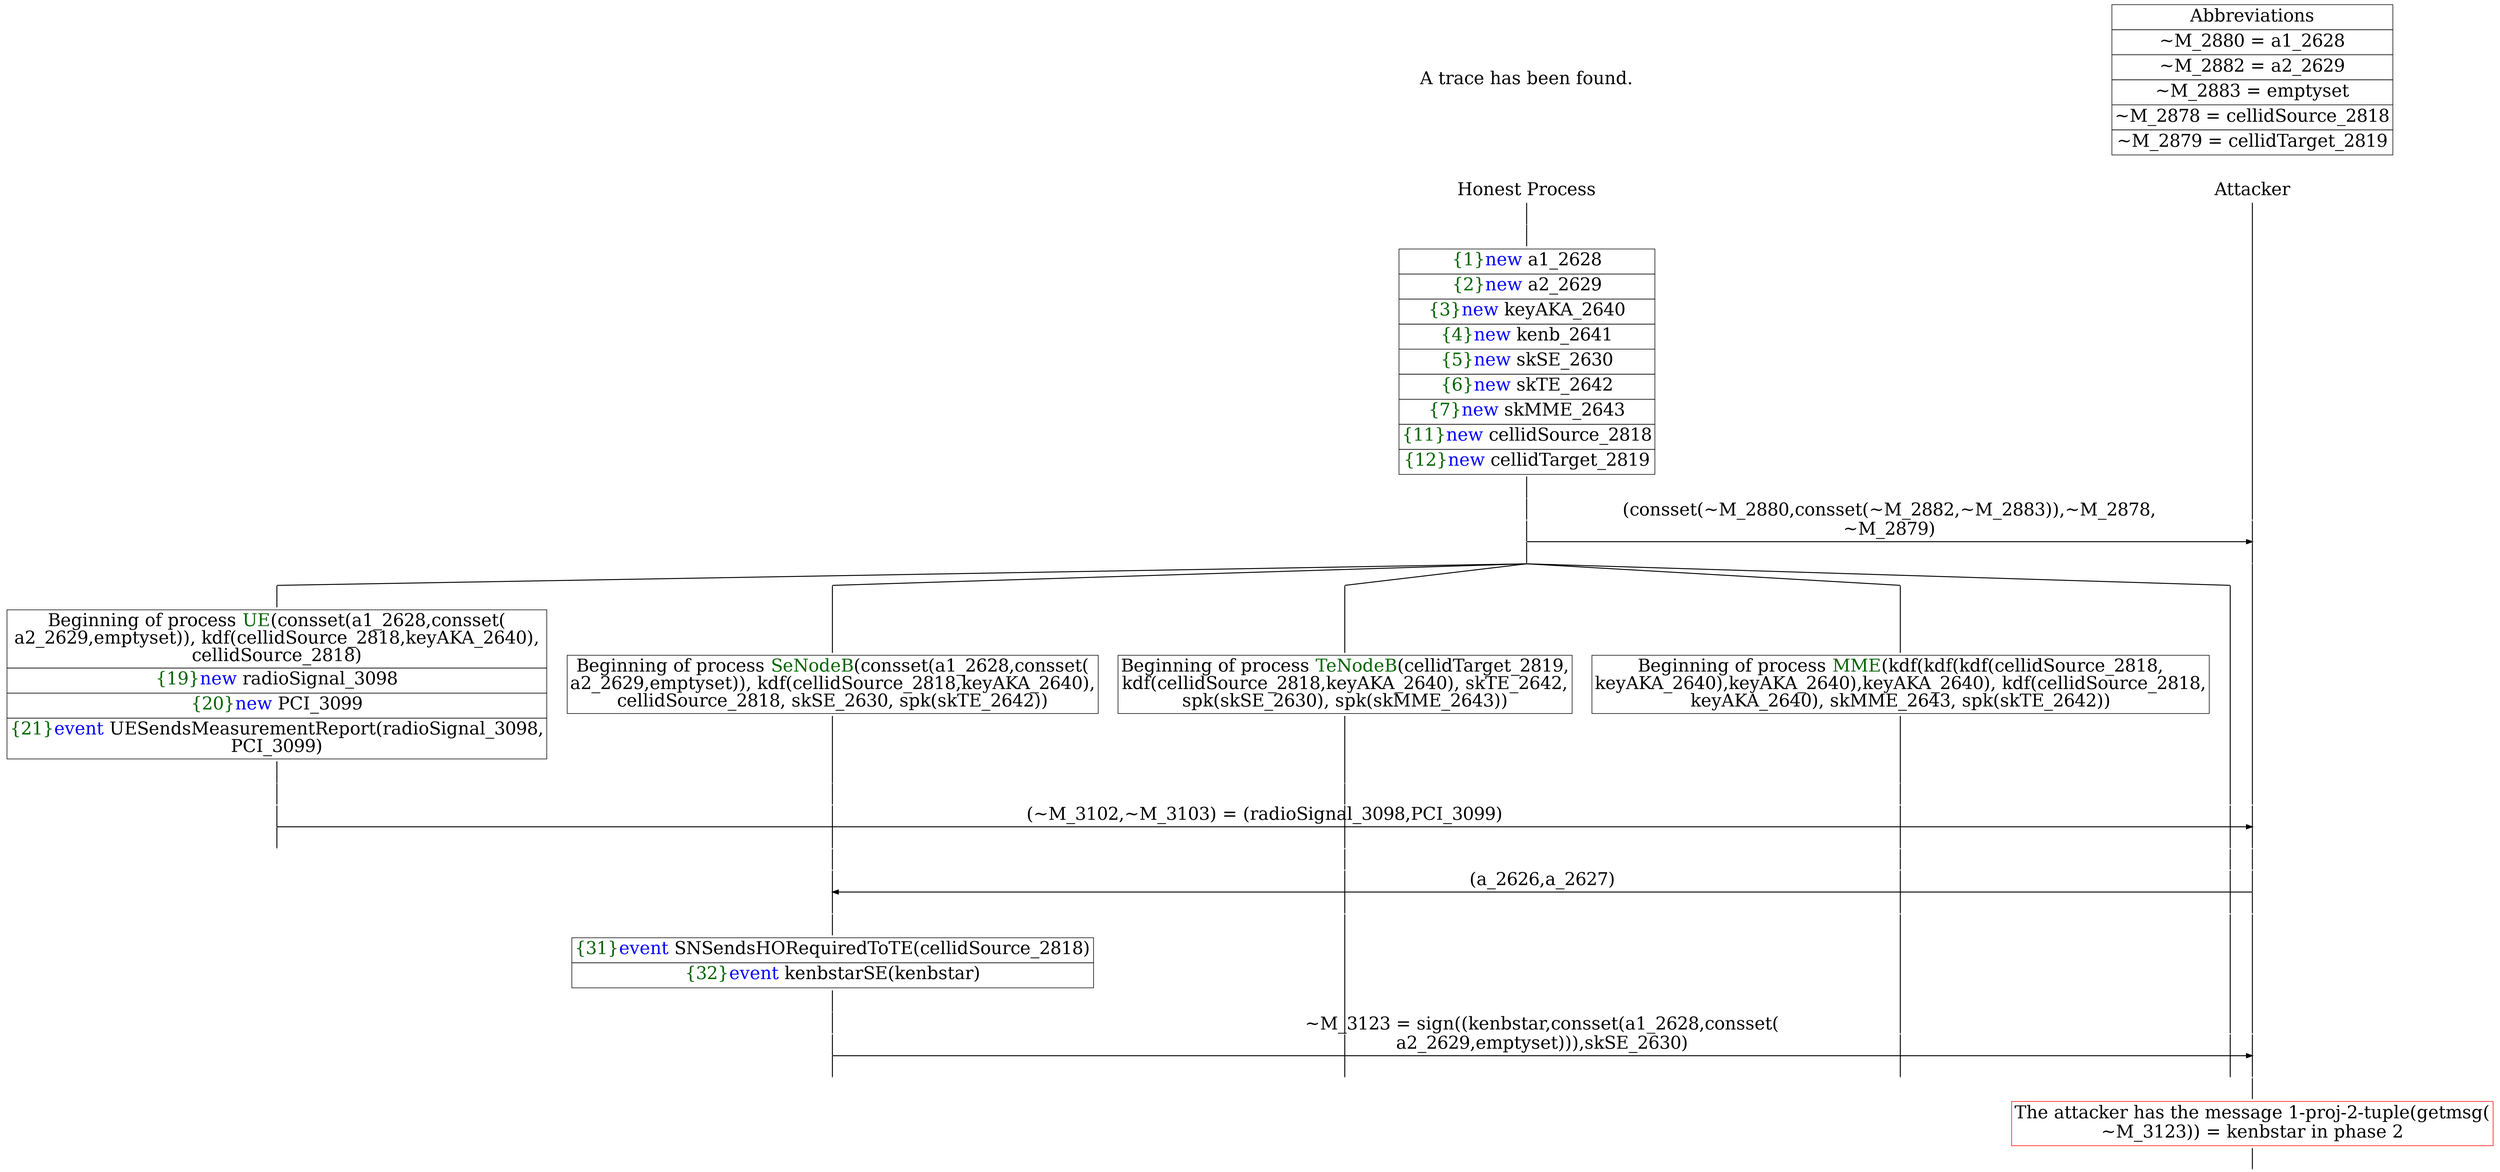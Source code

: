 digraph {
graph [ordering = out]
edge [arrowhead = none, penwidth = 1.6, fontsize = 30]
node [shape = point, width = 0, height = 0, fontsize = 30]
Trace [label = <A trace has been found.<br/>
>, shape = plaintext]
P0__0 [label = "Honest Process", shape = plaintext]
P__0 [label = "Attacker", shape = plaintext]
Trace -> P0__0 [label = "", style = invisible, weight = 100]{rank = same; P0__0 P__0}
P0__0 -> P0__1 [label = <>, weight = 100]
P0__1 -> P0__2 [label = <>, weight = 100]
P0__2 [shape = plaintext, label = <<TABLE BORDER="0" CELLBORDER="1" CELLSPACING="0" CELLPADDING="4"> <TR><TD><FONT COLOR="darkgreen">{1}</FONT><FONT COLOR="blue">new </FONT>a1_2628</TD></TR><TR><TD><FONT COLOR="darkgreen">{2}</FONT><FONT COLOR="blue">new </FONT>a2_2629</TD></TR><TR><TD><FONT COLOR="darkgreen">{3}</FONT><FONT COLOR="blue">new </FONT>keyAKA_2640</TD></TR><TR><TD><FONT COLOR="darkgreen">{4}</FONT><FONT COLOR="blue">new </FONT>kenb_2641</TD></TR><TR><TD><FONT COLOR="darkgreen">{5}</FONT><FONT COLOR="blue">new </FONT>skSE_2630</TD></TR><TR><TD><FONT COLOR="darkgreen">{6}</FONT><FONT COLOR="blue">new </FONT>skTE_2642</TD></TR><TR><TD><FONT COLOR="darkgreen">{7}</FONT><FONT COLOR="blue">new </FONT>skMME_2643</TD></TR><TR><TD><FONT COLOR="darkgreen">{11}</FONT><FONT COLOR="blue">new </FONT>cellidSource_2818</TD></TR><TR><TD><FONT COLOR="darkgreen">{12}</FONT><FONT COLOR="blue">new </FONT>cellidTarget_2819</TD></TR></TABLE>>]
P0__2 -> P0__3 [label = <>, weight = 100]
P0__3 -> P0__4 [label = <>, weight = 100]
P__0 -> P__1 [label = <>, weight = 100]
{rank = same; P__1 P0__4}
P0__4 -> P0__5 [label = <>, weight = 100]
P__1 -> P__2 [label = <>, weight = 100]
{rank = same; P__2 P0__5}
P0__5 -> P__2 [label = <(consset(~M_2880,consset(~M_2882,~M_2883)),~M_2878,<br/>
~M_2879)>, arrowhead = normal]
P0__5 -> P0__6 [label = <>, weight = 100]
P__2 -> P__3 [label = <>, weight = 100]
{rank = same; P__3 P0__6}
/*RPar */
P0__6 -> P0_4__6 [label = <>]
P0__6 -> P0_3__6 [label = <>]
P0__6 -> P0_2__6 [label = <>]
P0__6 -> P0_1__6 [label = <>]
P0__6 -> P0_0__6 [label = <>]
P0__6 [label = "", fixedsize = false, width = 0, height = 0, shape = none]
{rank = same; P0_0__6 P0_1__6 P0_2__6 P0_3__6 P0_4__6}
P0_1__6 -> P0_1__7 [label = <>, weight = 100]
P0_1__7 [shape = plaintext, label = <<TABLE BORDER="0" CELLBORDER="1" CELLSPACING="0" CELLPADDING="4"> <TR><TD>Beginning of process <FONT COLOR="darkgreen">MME</FONT>(kdf(kdf(kdf(cellidSource_2818,<br/>
keyAKA_2640),keyAKA_2640),keyAKA_2640), kdf(cellidSource_2818,<br/>
keyAKA_2640), skMME_2643, spk(skTE_2642))</TD></TR></TABLE>>]
P0_1__7 -> P0_1__8 [label = <>, weight = 100]
P0_2__6 -> P0_2__7 [label = <>, weight = 100]
P0_2__7 [shape = plaintext, label = <<TABLE BORDER="0" CELLBORDER="1" CELLSPACING="0" CELLPADDING="4"> <TR><TD>Beginning of process <FONT COLOR="darkgreen">TeNodeB</FONT>(cellidTarget_2819,<br/>
kdf(cellidSource_2818,keyAKA_2640), skTE_2642,<br/>
spk(skSE_2630), spk(skMME_2643))</TD></TR></TABLE>>]
P0_2__7 -> P0_2__8 [label = <>, weight = 100]
P0_3__6 -> P0_3__7 [label = <>, weight = 100]
P0_3__7 [shape = plaintext, label = <<TABLE BORDER="0" CELLBORDER="1" CELLSPACING="0" CELLPADDING="4"> <TR><TD>Beginning of process <FONT COLOR="darkgreen">SeNodeB</FONT>(consset(a1_2628,consset(<br/>
a2_2629,emptyset)), kdf(cellidSource_2818,keyAKA_2640),<br/>
cellidSource_2818, skSE_2630, spk(skTE_2642))</TD></TR></TABLE>>]
P0_3__7 -> P0_3__8 [label = <>, weight = 100]
P0_4__6 -> P0_4__7 [label = <>, weight = 100]
P0_4__7 [shape = plaintext, label = <<TABLE BORDER="0" CELLBORDER="1" CELLSPACING="0" CELLPADDING="4"> <TR><TD>Beginning of process <FONT COLOR="darkgreen">UE</FONT>(consset(a1_2628,consset(<br/>
a2_2629,emptyset)), kdf(cellidSource_2818,keyAKA_2640),<br/>
cellidSource_2818)</TD></TR><TR><TD><FONT COLOR="darkgreen">{19}</FONT><FONT COLOR="blue">new </FONT>radioSignal_3098</TD></TR><TR><TD><FONT COLOR="darkgreen">{20}</FONT><FONT COLOR="blue">new </FONT>PCI_3099</TD></TR><TR><TD><FONT COLOR="darkgreen">{21}</FONT><FONT COLOR="blue">event</FONT> UESendsMeasurementReport(radioSignal_3098,<br/>
PCI_3099)</TD></TR></TABLE>>]
P0_4__7 -> P0_4__8 [label = <>, weight = 100]
P0_4__8 -> P0_4__9 [label = <>, weight = 100]
P0_3__8 -> P0_3__9 [label = <>, weight = 100]
P0_2__8 -> P0_2__9 [label = <>, weight = 100]
P0_1__8 -> P0_1__9 [label = <>, weight = 100]
P0_0__6 -> P0_0__7 [label = <>, weight = 100]
P__3 -> P__4 [label = <>, weight = 100]
{rank = same; P__4 P0_0__7 P0_1__9 P0_2__9 P0_3__9 P0_4__9}
P0_4__9 -> P0_4__10 [label = <>, weight = 100]
P__4 -> P__5 [label = <>, weight = 100]
{rank = same; P__5 P0_4__10}
P0_4__10 -> P__5 [label = <(~M_3102,~M_3103) = (radioSignal_3098,PCI_3099)>, arrowhead = normal]
P0_4__10 -> P0_4__11 [label = <>, weight = 100]
P0_3__9 -> P0_3__10 [label = <>, weight = 100]
P0_2__9 -> P0_2__10 [label = <>, weight = 100]
P0_1__9 -> P0_1__10 [label = <>, weight = 100]
P0_0__7 -> P0_0__8 [label = <>, weight = 100]
P__5 -> P__6 [label = <>, weight = 100]
{rank = same; P__6 P0_0__8 P0_1__10 P0_2__10 P0_3__10 P0_4__11}
P0_3__10 -> P0_3__11 [label = <>, weight = 100]
P0_2__10 -> P0_2__11 [label = <>, weight = 100]
P0_1__10 -> P0_1__11 [label = <>, weight = 100]
P0_0__8 -> P0_0__9 [label = <>, weight = 100]
P__6 -> P__7 [label = <>, weight = 100]
{rank = same; P__7 P0_0__9 P0_1__11 P0_2__11 P0_3__11}
P0_3__11 -> P0_3__12 [label = <>, weight = 100]
P__7 -> P__8 [label = <>, weight = 100]
{rank = same; P__8 P0_3__12}
P0_3__12 -> P__8 [label = <(a_2626,a_2627)>, dir = back, arrowhead = normal]
P0_3__12 -> P0_3__13 [label = <>, weight = 100]
P0_2__11 -> P0_2__12 [label = <>, weight = 100]
P0_1__11 -> P0_1__12 [label = <>, weight = 100]
P0_0__9 -> P0_0__10 [label = <>, weight = 100]
P__8 -> P__9 [label = <>, weight = 100]
{rank = same; P__9 P0_0__10 P0_1__12 P0_2__12 P0_3__13}
P0_3__13 -> P0_3__14 [label = <>, weight = 100]
P0_3__14 [shape = plaintext, label = <<TABLE BORDER="0" CELLBORDER="1" CELLSPACING="0" CELLPADDING="4"> <TR><TD><FONT COLOR="darkgreen">{31}</FONT><FONT COLOR="blue">event</FONT> SNSendsHORequiredToTE(cellidSource_2818)<br/>
</TD></TR><TR><TD><FONT COLOR="darkgreen">{32}</FONT><FONT COLOR="blue">event</FONT> kenbstarSE(kenbstar)</TD></TR></TABLE>>]
P0_3__14 -> P0_3__15 [label = <>, weight = 100]
P0_3__15 -> P0_3__16 [label = <>, weight = 100]
P0_2__12 -> P0_2__13 [label = <>, weight = 100]
P0_1__12 -> P0_1__13 [label = <>, weight = 100]
P0_0__10 -> P0_0__11 [label = <>, weight = 100]
P__9 -> P__10 [label = <>, weight = 100]
{rank = same; P__10 P0_0__11 P0_1__13 P0_2__13 P0_3__16}
P0_3__16 -> P0_3__17 [label = <>, weight = 100]
P__10 -> P__11 [label = <>, weight = 100]
{rank = same; P__11 P0_3__17}
P0_3__17 -> P__11 [label = <~M_3123 = sign((kenbstar,consset(a1_2628,consset(<br/>
a2_2629,emptyset))),skSE_2630)>, arrowhead = normal]
P0_3__17 -> P0_3__18 [label = <>, weight = 100]
P0_2__13 -> P0_2__14 [label = <>, weight = 100]
P0_1__13 -> P0_1__14 [label = <>, weight = 100]
P0_0__11 -> P0_0__12 [label = <>, weight = 100]
P__11 -> P__12 [label = <>, weight = 100]
{rank = same; P__12 P0_0__12 P0_1__14 P0_2__14 P0_3__18}
P__12 -> P__13 [label = <>, weight = 100]
P__13 [color = red, shape = plaintext, label = <<TABLE BORDER="0" CELLBORDER="1" CELLSPACING="0" CELLPADDING="4"> <TR><TD>The attacker has the message 1-proj-2-tuple(getmsg(<br/>
~M_3123)) = kenbstar in phase 2</TD></TR></TABLE>>]
P__13 -> P__14 [label = <>, weight = 100]
Abbrev [shape = plaintext, label = <<TABLE BORDER="0" CELLBORDER="1" CELLSPACING="0" CELLPADDING="4"><TR> <TD> Abbreviations </TD></TR><TR><TD>~M_2880 = a1_2628</TD></TR><TR><TD>~M_2882 = a2_2629</TD></TR><TR><TD>~M_2883 = emptyset</TD></TR><TR><TD>~M_2878 = cellidSource_2818</TD></TR><TR><TD>~M_2879 = cellidTarget_2819</TD></TR></TABLE>>]Abbrev -> P__0 [style = invisible, weight =100]}